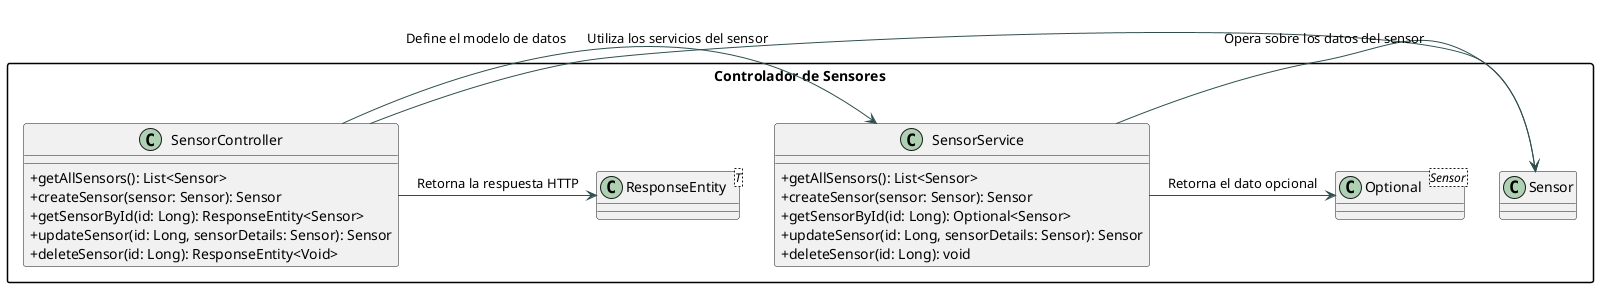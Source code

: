 @startuml
skinparam packageStyle rectangle
skinparam classAttributeIconSize 0
skinparam usecase {
  BackgroundColor PaleGreen
  BorderColor DarkSlateGray
  ArrowColor DarkSlateGray
  ActorBorderColor black
}

package "Controlador de Sensores" {

  class SensorController {
    + getAllSensors(): List<Sensor>
    + createSensor(sensor: Sensor): Sensor
    + getSensorById(id: Long): ResponseEntity<Sensor>
    + updateSensor(id: Long, sensorDetails: Sensor): Sensor
    + deleteSensor(id: Long): ResponseEntity<Void>
  }

  class SensorService {
    + getAllSensors(): List<Sensor>
    + createSensor(sensor: Sensor): Sensor
    + getSensorById(id: Long): Optional<Sensor>
    + updateSensor(id: Long, sensorDetails: Sensor): Sensor
    + deleteSensor(id: Long): void
  }

  class Sensor {
  }

  class ResponseEntity<T> {
  }

  class Optional<Sensor> {
  }
}

SensorController -> SensorService : "Utiliza los servicios del sensor"
SensorController -> ResponseEntity : "Retorna la respuesta HTTP"
SensorController -> Sensor : "Define el modelo de datos"
SensorService -> Sensor : "Opera sobre los datos del sensor"
SensorService -> Optional : "Retorna el dato opcional"
@enduml
